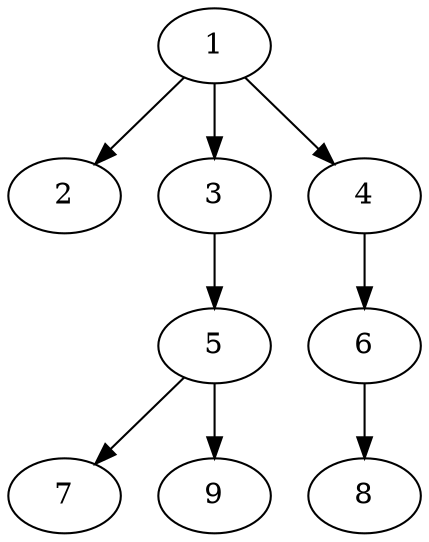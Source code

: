 // DAG automatically generated by daggen at Fri May 24 12:58:06 2024
// daggen-master/daggen -n 9 --fat 0.5 --density 0.5 --regular 0.5 --jump 2 --minalpha 20 --maxalpha 50 --dot -o dags_dot_9/sim_5.dot 
digraph G {
  1 [size="10985441934", alpha="36.13"]
  1 -> 2 [size ="838860800"]
  1 -> 3 [size ="838860800"]
  1 -> 4 [size ="838860800"]
  2 [size="197011749247", alpha="23.12"]
  3 [size="4668261320", alpha="34.82"]
  3 -> 5 [size ="301989888"]
  4 [size="339636245780", alpha="47.35"]
  4 -> 6 [size ="536870912"]
  5 [size="40085935669", alpha="36.44"]
  5 -> 7 [size ="838860800"]
  5 -> 9 [size ="838860800"]
  6 [size="3483400870", alpha="20.78"]
  6 -> 8 [size ="134217728"]
  7 [size="28991029248", alpha="31.72"]
  8 [size="496589503332", alpha="38.64"]
  9 [size="17349737725", alpha="24.09"]
}
